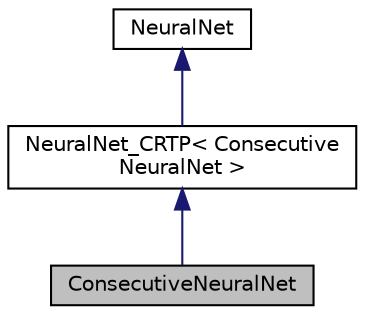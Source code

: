 digraph "ConsecutiveNeuralNet"
{
  edge [fontname="Helvetica",fontsize="10",labelfontname="Helvetica",labelfontsize="10"];
  node [fontname="Helvetica",fontsize="10",shape=record];
  Node1 [label="ConsecutiveNeuralNet",height=0.2,width=0.4,color="black", fillcolor="grey75", style="filled" fontcolor="black"];
  Node2 -> Node1 [dir="back",color="midnightblue",fontsize="10",style="solid",fontname="Helvetica"];
  Node2 [label="NeuralNet_CRTP\< Consecutive\lNeuralNet \>",height=0.2,width=0.4,color="black", fillcolor="white", style="filled",URL="$classNeuralNet__CRTP.html"];
  Node3 -> Node2 [dir="back",color="midnightblue",fontsize="10",style="solid",fontname="Helvetica"];
  Node3 [label="NeuralNet",height=0.2,width=0.4,color="black", fillcolor="white", style="filled",URL="$classNeuralNet.html"];
}
